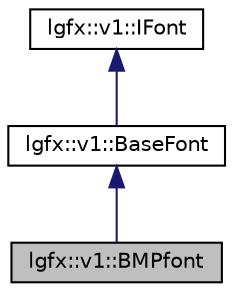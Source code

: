 digraph "lgfx::v1::BMPfont"
{
 // LATEX_PDF_SIZE
  edge [fontname="Helvetica",fontsize="10",labelfontname="Helvetica",labelfontsize="10"];
  node [fontname="Helvetica",fontsize="10",shape=record];
  Node1 [label="lgfx::v1::BMPfont",height=0.2,width=0.4,color="black", fillcolor="grey75", style="filled", fontcolor="black",tooltip=" "];
  Node2 -> Node1 [dir="back",color="midnightblue",fontsize="10",style="solid",fontname="Helvetica"];
  Node2 [label="lgfx::v1::BaseFont",height=0.2,width=0.4,color="black", fillcolor="white", style="filled",URL="$structlgfx_1_1v1_1_1BaseFont.html",tooltip=" "];
  Node3 -> Node2 [dir="back",color="midnightblue",fontsize="10",style="solid",fontname="Helvetica"];
  Node3 [label="lgfx::v1::IFont",height=0.2,width=0.4,color="black", fillcolor="white", style="filled",URL="$structlgfx_1_1v1_1_1IFont.html",tooltip=" "];
}
